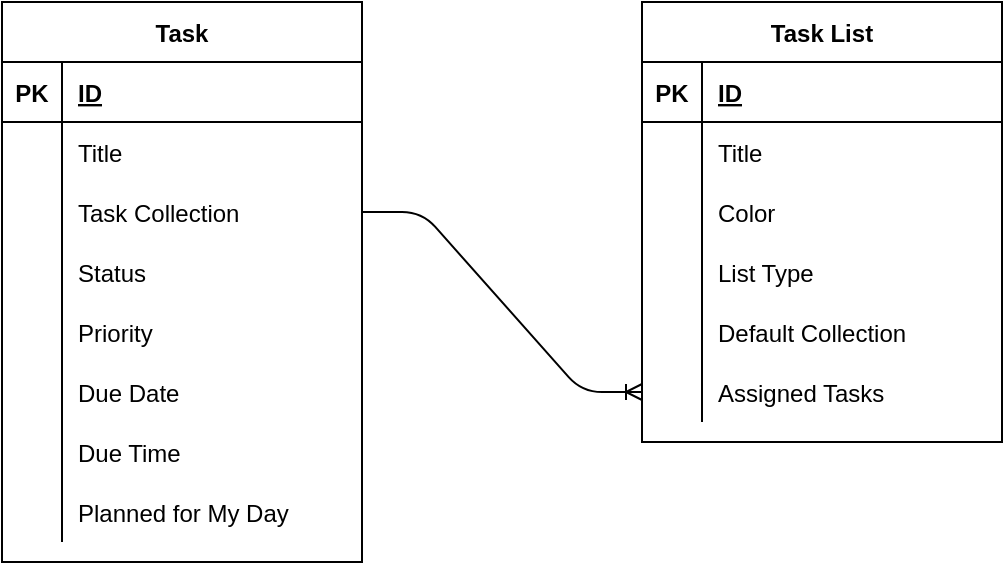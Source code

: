 <mxfile version="14.5.1" type="device"><diagram id="uO2a0icdTXPZktfpy3TE" name="Domain Model"><mxGraphModel dx="673" dy="875" grid="1" gridSize="10" guides="1" tooltips="1" connect="1" arrows="1" fold="1" page="1" pageScale="1" pageWidth="827" pageHeight="1169" math="0" shadow="0"><root><mxCell id="0"/><mxCell id="1" parent="0"/><mxCell id="TMvNSO49yeO0U8kp_BkC-1" value="Task" style="shape=table;startSize=30;container=1;collapsible=1;childLayout=tableLayout;fixedRows=1;rowLines=0;fontStyle=1;align=center;resizeLast=1;" parent="1" vertex="1"><mxGeometry x="40" y="40" width="180" height="280" as="geometry"/></mxCell><mxCell id="TMvNSO49yeO0U8kp_BkC-2" value="" style="shape=partialRectangle;collapsible=0;dropTarget=0;pointerEvents=0;fillColor=none;top=0;left=0;bottom=1;right=0;points=[[0,0.5],[1,0.5]];portConstraint=eastwest;" parent="TMvNSO49yeO0U8kp_BkC-1" vertex="1"><mxGeometry y="30" width="180" height="30" as="geometry"/></mxCell><mxCell id="TMvNSO49yeO0U8kp_BkC-3" value="PK" style="shape=partialRectangle;connectable=0;fillColor=none;top=0;left=0;bottom=0;right=0;fontStyle=1;overflow=hidden;" parent="TMvNSO49yeO0U8kp_BkC-2" vertex="1"><mxGeometry width="30" height="30" as="geometry"/></mxCell><mxCell id="TMvNSO49yeO0U8kp_BkC-4" value="ID" style="shape=partialRectangle;connectable=0;fillColor=none;top=0;left=0;bottom=0;right=0;align=left;spacingLeft=6;fontStyle=5;overflow=hidden;" parent="TMvNSO49yeO0U8kp_BkC-2" vertex="1"><mxGeometry x="30" width="150" height="30" as="geometry"/></mxCell><mxCell id="TMvNSO49yeO0U8kp_BkC-5" value="" style="shape=partialRectangle;collapsible=0;dropTarget=0;pointerEvents=0;fillColor=none;top=0;left=0;bottom=0;right=0;points=[[0,0.5],[1,0.5]];portConstraint=eastwest;" parent="TMvNSO49yeO0U8kp_BkC-1" vertex="1"><mxGeometry y="60" width="180" height="30" as="geometry"/></mxCell><mxCell id="TMvNSO49yeO0U8kp_BkC-6" value="" style="shape=partialRectangle;connectable=0;fillColor=none;top=0;left=0;bottom=0;right=0;editable=1;overflow=hidden;" parent="TMvNSO49yeO0U8kp_BkC-5" vertex="1"><mxGeometry width="30" height="30" as="geometry"/></mxCell><mxCell id="TMvNSO49yeO0U8kp_BkC-7" value="Title" style="shape=partialRectangle;connectable=0;fillColor=none;top=0;left=0;bottom=0;right=0;align=left;spacingLeft=6;overflow=hidden;" parent="TMvNSO49yeO0U8kp_BkC-5" vertex="1"><mxGeometry x="30" width="150" height="30" as="geometry"/></mxCell><mxCell id="TMvNSO49yeO0U8kp_BkC-8" value="" style="shape=partialRectangle;collapsible=0;dropTarget=0;pointerEvents=0;fillColor=none;top=0;left=0;bottom=0;right=0;points=[[0,0.5],[1,0.5]];portConstraint=eastwest;" parent="TMvNSO49yeO0U8kp_BkC-1" vertex="1"><mxGeometry y="90" width="180" height="30" as="geometry"/></mxCell><mxCell id="TMvNSO49yeO0U8kp_BkC-9" value="" style="shape=partialRectangle;connectable=0;fillColor=none;top=0;left=0;bottom=0;right=0;editable=1;overflow=hidden;" parent="TMvNSO49yeO0U8kp_BkC-8" vertex="1"><mxGeometry width="30" height="30" as="geometry"/></mxCell><mxCell id="TMvNSO49yeO0U8kp_BkC-10" value="Task Collection" style="shape=partialRectangle;connectable=0;fillColor=none;top=0;left=0;bottom=0;right=0;align=left;spacingLeft=6;overflow=hidden;" parent="TMvNSO49yeO0U8kp_BkC-8" vertex="1"><mxGeometry x="30" width="150" height="30" as="geometry"/></mxCell><mxCell id="TMvNSO49yeO0U8kp_BkC-11" value="" style="shape=partialRectangle;collapsible=0;dropTarget=0;pointerEvents=0;fillColor=none;top=0;left=0;bottom=0;right=0;points=[[0,0.5],[1,0.5]];portConstraint=eastwest;" parent="TMvNSO49yeO0U8kp_BkC-1" vertex="1"><mxGeometry y="120" width="180" height="30" as="geometry"/></mxCell><mxCell id="TMvNSO49yeO0U8kp_BkC-12" value="" style="shape=partialRectangle;connectable=0;fillColor=none;top=0;left=0;bottom=0;right=0;editable=1;overflow=hidden;" parent="TMvNSO49yeO0U8kp_BkC-11" vertex="1"><mxGeometry width="30" height="30" as="geometry"/></mxCell><mxCell id="TMvNSO49yeO0U8kp_BkC-13" value="Status" style="shape=partialRectangle;connectable=0;fillColor=none;top=0;left=0;bottom=0;right=0;align=left;spacingLeft=6;overflow=hidden;" parent="TMvNSO49yeO0U8kp_BkC-11" vertex="1"><mxGeometry x="30" width="150" height="30" as="geometry"/></mxCell><mxCell id="TMvNSO49yeO0U8kp_BkC-17" value="" style="shape=partialRectangle;collapsible=0;dropTarget=0;pointerEvents=0;fillColor=none;top=0;left=0;bottom=0;right=0;points=[[0,0.5],[1,0.5]];portConstraint=eastwest;" parent="TMvNSO49yeO0U8kp_BkC-1" vertex="1"><mxGeometry y="150" width="180" height="30" as="geometry"/></mxCell><mxCell id="TMvNSO49yeO0U8kp_BkC-18" value="" style="shape=partialRectangle;connectable=0;fillColor=none;top=0;left=0;bottom=0;right=0;editable=1;overflow=hidden;" parent="TMvNSO49yeO0U8kp_BkC-17" vertex="1"><mxGeometry width="30" height="30" as="geometry"/></mxCell><mxCell id="TMvNSO49yeO0U8kp_BkC-19" value="Priority" style="shape=partialRectangle;connectable=0;fillColor=none;top=0;left=0;bottom=0;right=0;align=left;spacingLeft=6;overflow=hidden;" parent="TMvNSO49yeO0U8kp_BkC-17" vertex="1"><mxGeometry x="30" width="150" height="30" as="geometry"/></mxCell><mxCell id="TMvNSO49yeO0U8kp_BkC-20" value="" style="shape=partialRectangle;collapsible=0;dropTarget=0;pointerEvents=0;fillColor=none;top=0;left=0;bottom=0;right=0;points=[[0,0.5],[1,0.5]];portConstraint=eastwest;" parent="TMvNSO49yeO0U8kp_BkC-1" vertex="1"><mxGeometry y="180" width="180" height="30" as="geometry"/></mxCell><mxCell id="TMvNSO49yeO0U8kp_BkC-21" value="" style="shape=partialRectangle;connectable=0;fillColor=none;top=0;left=0;bottom=0;right=0;editable=1;overflow=hidden;" parent="TMvNSO49yeO0U8kp_BkC-20" vertex="1"><mxGeometry width="30" height="30" as="geometry"/></mxCell><mxCell id="TMvNSO49yeO0U8kp_BkC-22" value="Due Date" style="shape=partialRectangle;connectable=0;fillColor=none;top=0;left=0;bottom=0;right=0;align=left;spacingLeft=6;overflow=hidden;" parent="TMvNSO49yeO0U8kp_BkC-20" vertex="1"><mxGeometry x="30" width="150" height="30" as="geometry"/></mxCell><mxCell id="TMvNSO49yeO0U8kp_BkC-14" value="" style="shape=partialRectangle;collapsible=0;dropTarget=0;pointerEvents=0;fillColor=none;top=0;left=0;bottom=0;right=0;points=[[0,0.5],[1,0.5]];portConstraint=eastwest;" parent="TMvNSO49yeO0U8kp_BkC-1" vertex="1"><mxGeometry y="210" width="180" height="30" as="geometry"/></mxCell><mxCell id="TMvNSO49yeO0U8kp_BkC-15" value="" style="shape=partialRectangle;connectable=0;fillColor=none;top=0;left=0;bottom=0;right=0;editable=1;overflow=hidden;" parent="TMvNSO49yeO0U8kp_BkC-14" vertex="1"><mxGeometry width="30" height="30" as="geometry"/></mxCell><mxCell id="TMvNSO49yeO0U8kp_BkC-16" value="Due Time" style="shape=partialRectangle;connectable=0;fillColor=none;top=0;left=0;bottom=0;right=0;align=left;spacingLeft=6;overflow=hidden;" parent="TMvNSO49yeO0U8kp_BkC-14" vertex="1"><mxGeometry x="30" width="150" height="30" as="geometry"/></mxCell><mxCell id="webu4LZitq__rarCwSfJ-1" value="" style="shape=partialRectangle;collapsible=0;dropTarget=0;pointerEvents=0;fillColor=none;top=0;left=0;bottom=0;right=0;points=[[0,0.5],[1,0.5]];portConstraint=eastwest;" vertex="1" parent="TMvNSO49yeO0U8kp_BkC-1"><mxGeometry y="240" width="180" height="30" as="geometry"/></mxCell><mxCell id="webu4LZitq__rarCwSfJ-2" value="" style="shape=partialRectangle;connectable=0;fillColor=none;top=0;left=0;bottom=0;right=0;editable=1;overflow=hidden;" vertex="1" parent="webu4LZitq__rarCwSfJ-1"><mxGeometry width="30" height="30" as="geometry"/></mxCell><mxCell id="webu4LZitq__rarCwSfJ-3" value="Planned for My Day" style="shape=partialRectangle;connectable=0;fillColor=none;top=0;left=0;bottom=0;right=0;align=left;spacingLeft=6;overflow=hidden;" vertex="1" parent="webu4LZitq__rarCwSfJ-1"><mxGeometry x="30" width="150" height="30" as="geometry"/></mxCell><mxCell id="TMvNSO49yeO0U8kp_BkC-27" value="Task List" style="shape=table;startSize=30;container=1;collapsible=1;childLayout=tableLayout;fixedRows=1;rowLines=0;fontStyle=1;align=center;resizeLast=1;" parent="1" vertex="1"><mxGeometry x="360" y="40" width="180" height="220" as="geometry"/></mxCell><mxCell id="TMvNSO49yeO0U8kp_BkC-28" value="" style="shape=partialRectangle;collapsible=0;dropTarget=0;pointerEvents=0;fillColor=none;top=0;left=0;bottom=1;right=0;points=[[0,0.5],[1,0.5]];portConstraint=eastwest;" parent="TMvNSO49yeO0U8kp_BkC-27" vertex="1"><mxGeometry y="30" width="180" height="30" as="geometry"/></mxCell><mxCell id="TMvNSO49yeO0U8kp_BkC-29" value="PK" style="shape=partialRectangle;connectable=0;fillColor=none;top=0;left=0;bottom=0;right=0;fontStyle=1;overflow=hidden;" parent="TMvNSO49yeO0U8kp_BkC-28" vertex="1"><mxGeometry width="30" height="30" as="geometry"/></mxCell><mxCell id="TMvNSO49yeO0U8kp_BkC-30" value="ID" style="shape=partialRectangle;connectable=0;fillColor=none;top=0;left=0;bottom=0;right=0;align=left;spacingLeft=6;fontStyle=5;overflow=hidden;" parent="TMvNSO49yeO0U8kp_BkC-28" vertex="1"><mxGeometry x="30" width="150" height="30" as="geometry"/></mxCell><mxCell id="TMvNSO49yeO0U8kp_BkC-31" value="" style="shape=partialRectangle;collapsible=0;dropTarget=0;pointerEvents=0;fillColor=none;top=0;left=0;bottom=0;right=0;points=[[0,0.5],[1,0.5]];portConstraint=eastwest;" parent="TMvNSO49yeO0U8kp_BkC-27" vertex="1"><mxGeometry y="60" width="180" height="30" as="geometry"/></mxCell><mxCell id="TMvNSO49yeO0U8kp_BkC-32" value="" style="shape=partialRectangle;connectable=0;fillColor=none;top=0;left=0;bottom=0;right=0;editable=1;overflow=hidden;" parent="TMvNSO49yeO0U8kp_BkC-31" vertex="1"><mxGeometry width="30" height="30" as="geometry"/></mxCell><mxCell id="TMvNSO49yeO0U8kp_BkC-33" value="Title" style="shape=partialRectangle;connectable=0;fillColor=none;top=0;left=0;bottom=0;right=0;align=left;spacingLeft=6;overflow=hidden;" parent="TMvNSO49yeO0U8kp_BkC-31" vertex="1"><mxGeometry x="30" width="150" height="30" as="geometry"/></mxCell><mxCell id="TMvNSO49yeO0U8kp_BkC-61" value="" style="shape=partialRectangle;collapsible=0;dropTarget=0;pointerEvents=0;fillColor=none;top=0;left=0;bottom=0;right=0;points=[[0,0.5],[1,0.5]];portConstraint=eastwest;" parent="TMvNSO49yeO0U8kp_BkC-27" vertex="1"><mxGeometry y="90" width="180" height="30" as="geometry"/></mxCell><mxCell id="TMvNSO49yeO0U8kp_BkC-62" value="" style="shape=partialRectangle;connectable=0;fillColor=none;top=0;left=0;bottom=0;right=0;editable=1;overflow=hidden;" parent="TMvNSO49yeO0U8kp_BkC-61" vertex="1"><mxGeometry width="30" height="30" as="geometry"/></mxCell><mxCell id="TMvNSO49yeO0U8kp_BkC-63" value="Color" style="shape=partialRectangle;connectable=0;fillColor=none;top=0;left=0;bottom=0;right=0;align=left;spacingLeft=6;overflow=hidden;" parent="TMvNSO49yeO0U8kp_BkC-61" vertex="1"><mxGeometry x="30" width="150" height="30" as="geometry"/></mxCell><mxCell id="TMvNSO49yeO0U8kp_BkC-67" value="" style="shape=partialRectangle;collapsible=0;dropTarget=0;pointerEvents=0;fillColor=none;top=0;left=0;bottom=0;right=0;points=[[0,0.5],[1,0.5]];portConstraint=eastwest;" parent="TMvNSO49yeO0U8kp_BkC-27" vertex="1"><mxGeometry y="120" width="180" height="30" as="geometry"/></mxCell><mxCell id="TMvNSO49yeO0U8kp_BkC-68" value="" style="shape=partialRectangle;connectable=0;fillColor=none;top=0;left=0;bottom=0;right=0;editable=1;overflow=hidden;" parent="TMvNSO49yeO0U8kp_BkC-67" vertex="1"><mxGeometry width="30" height="30" as="geometry"/></mxCell><mxCell id="TMvNSO49yeO0U8kp_BkC-69" value="List Type" style="shape=partialRectangle;connectable=0;fillColor=none;top=0;left=0;bottom=0;right=0;align=left;spacingLeft=6;overflow=hidden;" parent="TMvNSO49yeO0U8kp_BkC-67" vertex="1"><mxGeometry x="30" width="150" height="30" as="geometry"/></mxCell><mxCell id="TMvNSO49yeO0U8kp_BkC-64" value="" style="shape=partialRectangle;collapsible=0;dropTarget=0;pointerEvents=0;fillColor=none;top=0;left=0;bottom=0;right=0;points=[[0,0.5],[1,0.5]];portConstraint=eastwest;" parent="TMvNSO49yeO0U8kp_BkC-27" vertex="1"><mxGeometry y="150" width="180" height="30" as="geometry"/></mxCell><mxCell id="TMvNSO49yeO0U8kp_BkC-65" value="" style="shape=partialRectangle;connectable=0;fillColor=none;top=0;left=0;bottom=0;right=0;editable=1;overflow=hidden;" parent="TMvNSO49yeO0U8kp_BkC-64" vertex="1"><mxGeometry width="30" height="30" as="geometry"/></mxCell><mxCell id="TMvNSO49yeO0U8kp_BkC-66" value="Default Collection" style="shape=partialRectangle;connectable=0;fillColor=none;top=0;left=0;bottom=0;right=0;align=left;spacingLeft=6;overflow=hidden;" parent="TMvNSO49yeO0U8kp_BkC-64" vertex="1"><mxGeometry x="30" width="150" height="30" as="geometry"/></mxCell><mxCell id="TMvNSO49yeO0U8kp_BkC-34" value="" style="shape=partialRectangle;collapsible=0;dropTarget=0;pointerEvents=0;fillColor=none;top=0;left=0;bottom=0;right=0;points=[[0,0.5],[1,0.5]];portConstraint=eastwest;" parent="TMvNSO49yeO0U8kp_BkC-27" vertex="1"><mxGeometry y="180" width="180" height="30" as="geometry"/></mxCell><mxCell id="TMvNSO49yeO0U8kp_BkC-35" value="" style="shape=partialRectangle;connectable=0;fillColor=none;top=0;left=0;bottom=0;right=0;editable=1;overflow=hidden;" parent="TMvNSO49yeO0U8kp_BkC-34" vertex="1"><mxGeometry width="30" height="30" as="geometry"/></mxCell><mxCell id="TMvNSO49yeO0U8kp_BkC-36" value="Assigned Tasks" style="shape=partialRectangle;connectable=0;fillColor=none;top=0;left=0;bottom=0;right=0;align=left;spacingLeft=6;overflow=hidden;" parent="TMvNSO49yeO0U8kp_BkC-34" vertex="1"><mxGeometry x="30" width="150" height="30" as="geometry"/></mxCell><mxCell id="webu4LZitq__rarCwSfJ-4" value="" style="edgeStyle=entityRelationEdgeStyle;fontSize=12;html=1;endArrow=ERoneToMany;" edge="1" parent="1" source="TMvNSO49yeO0U8kp_BkC-8" target="TMvNSO49yeO0U8kp_BkC-34"><mxGeometry width="100" height="100" relative="1" as="geometry"><mxPoint x="280" y="360" as="sourcePoint"/><mxPoint x="380" y="260" as="targetPoint"/></mxGeometry></mxCell></root></mxGraphModel></diagram></mxfile>